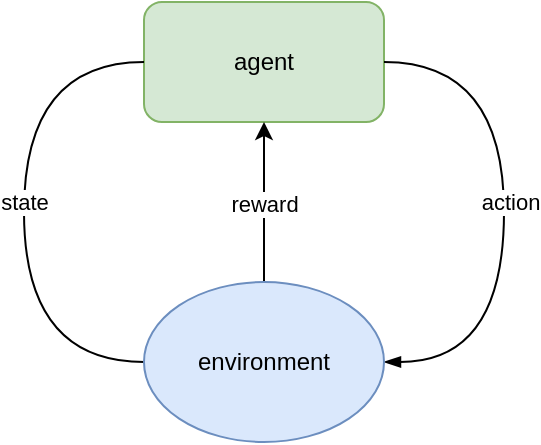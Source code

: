 <mxfile version="13.10.4" type="device"><diagram id="UinvNb5v5JYmcyR1ylly" name="Page-1"><mxGraphModel dx="339" dy="529" grid="1" gridSize="10" guides="1" tooltips="1" connect="1" arrows="1" fold="1" page="1" pageScale="1" pageWidth="827" pageHeight="1169" math="0" shadow="0"><root><mxCell id="0"/><mxCell id="1" parent="0"/><mxCell id="p8X_Y0ZsyhDvNb0SZCRi-1" value="agent" style="rounded=1;whiteSpace=wrap;html=1;fillColor=#d5e8d4;strokeColor=#82b366;" parent="1" vertex="1"><mxGeometry x="140" y="80" width="120" height="60" as="geometry"/></mxCell><mxCell id="p8X_Y0ZsyhDvNb0SZCRi-7" value="" style="endArrow=none;html=1;endFill=0;startArrow=blockThin;startFill=1;exitX=1;exitY=0.5;exitDx=0;exitDy=0;entryX=1;entryY=0.5;entryDx=0;entryDy=0;edgeStyle=orthogonalEdgeStyle;curved=1;" parent="1" edge="1" target="p8X_Y0ZsyhDvNb0SZCRi-1" source="p8X_Y0ZsyhDvNb0SZCRi-19"><mxGeometry width="50" height="50" relative="1" as="geometry"><mxPoint x="310.0" y="260" as="sourcePoint"/><mxPoint x="310" y="130" as="targetPoint"/><Array as="points"><mxPoint x="320" y="260"/><mxPoint x="320" y="110"/></Array></mxGeometry></mxCell><mxCell id="p8X_Y0ZsyhDvNb0SZCRi-9" value="action" style="edgeLabel;html=1;align=center;verticalAlign=middle;resizable=0;points=[];" parent="p8X_Y0ZsyhDvNb0SZCRi-7" vertex="1" connectable="0"><mxGeometry x="-0.087" y="-1" relative="1" as="geometry"><mxPoint x="1.25" y="-16.62" as="offset"/></mxGeometry></mxCell><mxCell id="p8X_Y0ZsyhDvNb0SZCRi-13" value="" style="endArrow=classic;html=1;exitX=0.5;exitY=0;exitDx=0;exitDy=0;startArrow=none;startFill=0;endFill=1;" parent="1" edge="1" source="p8X_Y0ZsyhDvNb0SZCRi-19"><mxGeometry width="50" height="50" relative="1" as="geometry"><mxPoint x="200" y="200" as="sourcePoint"/><mxPoint x="200" y="140" as="targetPoint"/></mxGeometry></mxCell><mxCell id="p8X_Y0ZsyhDvNb0SZCRi-14" value="reward" style="edgeLabel;html=1;align=center;verticalAlign=middle;resizable=0;points=[];" parent="p8X_Y0ZsyhDvNb0SZCRi-13" vertex="1" connectable="0"><mxGeometry x="-0.087" y="-1" relative="1" as="geometry"><mxPoint x="-1" y="-2.41" as="offset"/></mxGeometry></mxCell><mxCell id="p8X_Y0ZsyhDvNb0SZCRi-17" value="" style="endArrow=none;html=1;edgeStyle=orthogonalEdgeStyle;curved=1;entryX=0;entryY=0.5;entryDx=0;entryDy=0;exitX=0;exitY=0.5;exitDx=0;exitDy=0;" parent="1" edge="1" target="p8X_Y0ZsyhDvNb0SZCRi-1" source="p8X_Y0ZsyhDvNb0SZCRi-19"><mxGeometry width="50" height="50" relative="1" as="geometry"><mxPoint x="80" y="240" as="sourcePoint"/><mxPoint x="80" y="110" as="targetPoint"/><Array as="points"><mxPoint x="80" y="260"/><mxPoint x="80" y="110"/></Array></mxGeometry></mxCell><mxCell id="p8X_Y0ZsyhDvNb0SZCRi-18" value="state" style="edgeLabel;html=1;align=center;verticalAlign=middle;resizable=0;points=[];" parent="p8X_Y0ZsyhDvNb0SZCRi-17" vertex="1" connectable="0"><mxGeometry x="-0.087" y="-1" relative="1" as="geometry"><mxPoint x="-1" y="-16.55" as="offset"/></mxGeometry></mxCell><mxCell id="p8X_Y0ZsyhDvNb0SZCRi-19" value="environment" style="ellipse;whiteSpace=wrap;html=1;fillColor=#dae8fc;strokeColor=#6c8ebf;" parent="1" vertex="1"><mxGeometry x="140" y="220" width="120" height="80" as="geometry"/></mxCell></root></mxGraphModel></diagram></mxfile>